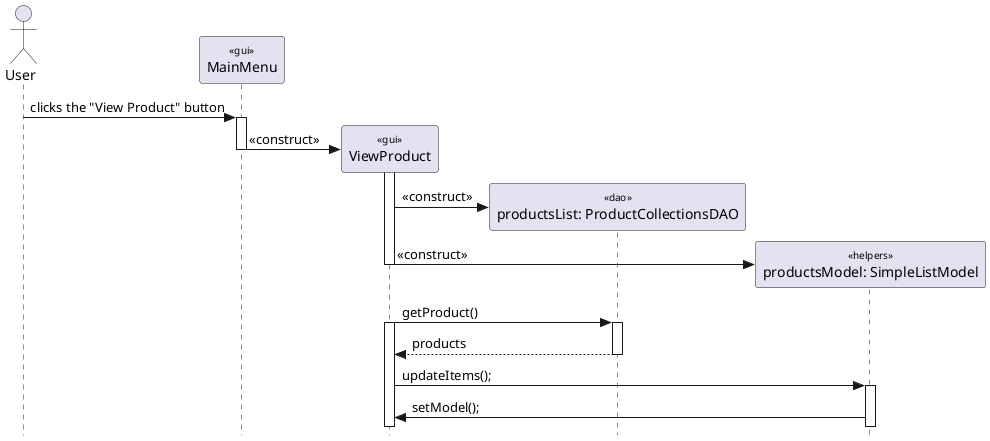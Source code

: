 @startuml
skinparam {
  Style StrictUML
  SequenceStereotype {
    Font {
      Size 10
      Style plain
    }
  }
}
actor "User" as user
participant "MainMenu" as menu <<gui>>
participant "ViewProduct" as ViewProduct <<gui>>
participant "productsList: ProductCollectionsDAO" as ProductCollectionsDAO <<dao>>
participant "productsModel: SimpleListModel" as SimpleListModel <<helpers>>

'create the product viewer menu
user -> menu++ : clicks the "View Product" button
create ViewProduct
menu -> ViewProduct : <<construct>>
menu--

ViewProduct++
create ProductCollectionsDAO
ViewProduct -> ProductCollectionsDAO : <<construct>>
create SimpleListModel
ViewProduct -> SimpleListModel : <<construct>>
ViewProduct--

ViewProduct -> ProductCollectionsDAO++ :getProduct()
ViewProduct++
ProductCollectionsDAO --> ViewProduct :products
ProductCollectionsDAO--
ViewProduct -> SimpleListModel++:updateItems();
SimpleListModel -> ViewProduct :setModel();

@enduml
